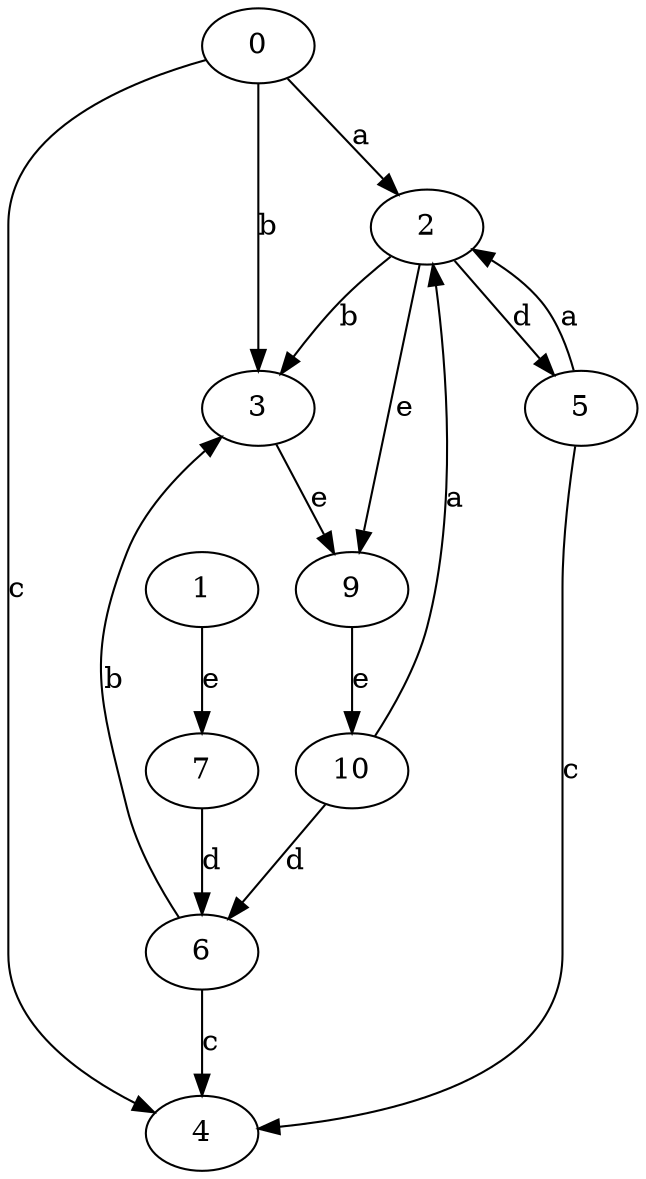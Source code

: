strict digraph  {
0;
1;
2;
3;
4;
5;
6;
7;
9;
10;
0 -> 2  [label=a];
0 -> 3  [label=b];
0 -> 4  [label=c];
1 -> 7  [label=e];
2 -> 3  [label=b];
2 -> 5  [label=d];
2 -> 9  [label=e];
3 -> 9  [label=e];
5 -> 2  [label=a];
5 -> 4  [label=c];
6 -> 3  [label=b];
6 -> 4  [label=c];
7 -> 6  [label=d];
9 -> 10  [label=e];
10 -> 2  [label=a];
10 -> 6  [label=d];
}
